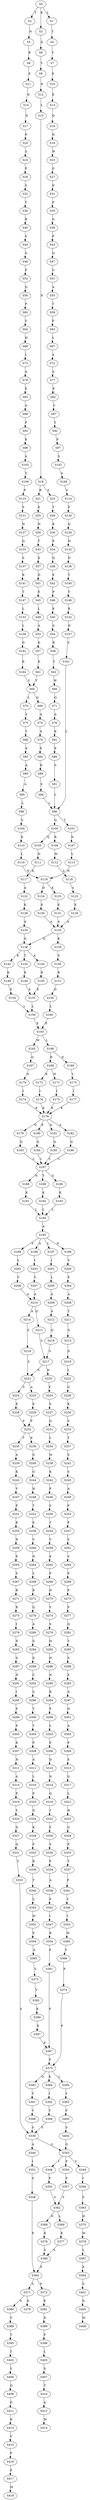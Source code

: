 strict digraph  {
	S0 -> S1 [ label = L ];
	S0 -> S2 [ label = T ];
	S0 -> S3 [ label = K ];
	S1 -> S4 [ label = T ];
	S2 -> S5 [ label = N ];
	S3 -> S6 [ label = Q ];
	S4 -> S7 [ label = Y ];
	S5 -> S8 [ label = R ];
	S6 -> S9 [ label = V ];
	S7 -> S10 [ label = E ];
	S8 -> S11 [ label = E ];
	S9 -> S12 [ label = N ];
	S10 -> S13 [ label = E ];
	S11 -> S14 [ label = R ];
	S12 -> S15 [ label = L ];
	S13 -> S16 [ label = Q ];
	S14 -> S17 [ label = N ];
	S15 -> S18 [ label = N ];
	S16 -> S19 [ label = N ];
	S17 -> S20 [ label = P ];
	S18 -> S21 [ label = R ];
	S18 -> S22 [ label = S ];
	S19 -> S23 [ label = W ];
	S20 -> S24 [ label = S ];
	S21 -> S25 [ label = E ];
	S22 -> S26 [ label = T ];
	S23 -> S27 [ label = G ];
	S24 -> S28 [ label = P ];
	S25 -> S29 [ label = N ];
	S26 -> S30 [ label = K ];
	S27 -> S31 [ label = D ];
	S28 -> S32 [ label = S ];
	S29 -> S33 [ label = T ];
	S30 -> S34 [ label = P ];
	S31 -> S35 [ label = P ];
	S32 -> S36 [ label = Y ];
	S33 -> S37 [ label = E ];
	S34 -> S38 [ label = Q ];
	S35 -> S39 [ label = G ];
	S36 -> S40 [ label = R ];
	S37 -> S41 [ label = D ];
	S38 -> S42 [ label = E ];
	S39 -> S43 [ label = P ];
	S40 -> S44 [ label = S ];
	S41 -> S45 [ label = E ];
	S42 -> S46 [ label = P ];
	S43 -> S47 [ label = Q ];
	S44 -> S48 [ label = G ];
	S45 -> S49 [ label = L ];
	S46 -> S50 [ label = E ];
	S47 -> S51 [ label = G ];
	S48 -> S52 [ label = P ];
	S49 -> S53 [ label = A ];
	S50 -> S54 [ label = G ];
	S51 -> S55 [ label = A ];
	S52 -> S56 [ label = Q ];
	S53 -> S57 [ label = K ];
	S54 -> S58 [ label = R ];
	S55 -> S59 [ label = T ];
	S56 -> S60 [ label = P ];
	S57 -> S61 [ label = K ];
	S58 -> S62 [ label = Y ];
	S59 -> S63 [ label = P ];
	S60 -> S64 [ label = S ];
	S61 -> S65 [ label = Y ];
	S62 -> S66 [ label = W ];
	S63 -> S67 [ label = L ];
	S64 -> S68 [ label = H ];
	S65 -> S69 [ label = Q ];
	S65 -> S70 [ label = L ];
	S66 -> S71 [ label = Q ];
	S67 -> S72 [ label = A ];
	S68 -> S73 [ label = L ];
	S69 -> S74 [ label = A ];
	S70 -> S75 [ label = S ];
	S71 -> S76 [ label = A ];
	S72 -> S77 [ label = A ];
	S73 -> S78 [ label = A ];
	S74 -> S79 [ label = A ];
	S75 -> S80 [ label = T ];
	S76 -> S81 [ label = K ];
	S77 -> S82 [ label = E ];
	S78 -> S83 [ label = E ];
	S79 -> S84 [ label = E ];
	S80 -> S85 [ label = E ];
	S81 -> S86 [ label = E ];
	S82 -> S87 [ label = V ];
	S83 -> S88 [ label = A ];
	S84 -> S89 [ label = R ];
	S85 -> S90 [ label = A ];
	S86 -> S91 [ label = S ];
	S87 -> S92 [ label = Y ];
	S88 -> S93 [ label = P ];
	S89 -> S94 [ label = S ];
	S90 -> S95 [ label = A ];
	S91 -> S96 [ label = L ];
	S92 -> S97 [ label = P ];
	S93 -> S98 [ label = K ];
	S94 -> S96 [ label = L ];
	S95 -> S99 [ label = L ];
	S96 -> S100 [ label = Q ];
	S96 -> S101 [ label = T ];
	S97 -> S102 [ label = S ];
	S98 -> S103 [ label = A ];
	S99 -> S104 [ label = S ];
	S100 -> S105 [ label = Q ];
	S100 -> S106 [ label = R ];
	S101 -> S107 [ label = N ];
	S102 -> S108 [ label = S ];
	S103 -> S109 [ label = T ];
	S104 -> S110 [ label = K ];
	S105 -> S111 [ label = N ];
	S106 -> S112 [ label = M ];
	S107 -> S113 [ label = L ];
	S108 -> S114 [ label = V ];
	S109 -> S115 [ label = P ];
	S110 -> S116 [ label = L ];
	S111 -> S117 [ label = K ];
	S112 -> S118 [ label = S ];
	S113 -> S119 [ label = N ];
	S114 -> S120 [ label = P ];
	S115 -> S121 [ label = S ];
	S116 -> S119 [ label = N ];
	S117 -> S122 [ label = A ];
	S118 -> S123 [ label = S ];
	S119 -> S124 [ label = D ];
	S119 -> S125 [ label = K ];
	S120 -> S126 [ label = Q ];
	S121 -> S127 [ label = N ];
	S122 -> S128 [ label = K ];
	S123 -> S129 [ label = E ];
	S124 -> S130 [ label = E ];
	S125 -> S131 [ label = E ];
	S126 -> S132 [ label = H ];
	S127 -> S133 [ label = Q ];
	S128 -> S134 [ label = A ];
	S129 -> S135 [ label = A ];
	S130 -> S135 [ label = A ];
	S131 -> S135 [ label = A ];
	S132 -> S136 [ label = N ];
	S133 -> S137 [ label = S ];
	S134 -> S138 [ label = Q ];
	S135 -> S138 [ label = Q ];
	S135 -> S139 [ label = K ];
	S136 -> S140 [ label = T ];
	S137 -> S141 [ label = K ];
	S138 -> S142 [ label = K ];
	S138 -> S143 [ label = T ];
	S138 -> S144 [ label = A ];
	S139 -> S145 [ label = S ];
	S140 -> S146 [ label = V ];
	S141 -> S147 [ label = T ];
	S142 -> S148 [ label = K ];
	S143 -> S149 [ label = R ];
	S144 -> S150 [ label = R ];
	S145 -> S151 [ label = R ];
	S146 -> S152 [ label = R ];
	S147 -> S153 [ label = L ];
	S148 -> S154 [ label = E ];
	S149 -> S155 [ label = E ];
	S150 -> S155 [ label = E ];
	S151 -> S156 [ label = D ];
	S152 -> S157 [ label = H ];
	S153 -> S158 [ label = L ];
	S154 -> S159 [ label = L ];
	S155 -> S159 [ label = L ];
	S156 -> S160 [ label = L ];
	S157 -> S161 [ label = S ];
	S158 -> S162 [ label = D ];
	S159 -> S163 [ label = E ];
	S160 -> S163 [ label = E ];
	S161 -> S96 [ label = L ];
	S162 -> S164 [ label = K ];
	S163 -> S165 [ label = M ];
	S163 -> S166 [ label = L ];
	S164 -> S65 [ label = Y ];
	S165 -> S167 [ label = Q ];
	S166 -> S168 [ label = R ];
	S166 -> S169 [ label = N ];
	S167 -> S170 [ label = D ];
	S168 -> S171 [ label = H ];
	S168 -> S172 [ label = K ];
	S169 -> S173 [ label = Y ];
	S170 -> S174 [ label = I ];
	S171 -> S175 [ label = I ];
	S172 -> S176 [ label = I ];
	S173 -> S177 [ label = I ];
	S174 -> S178 [ label = K ];
	S175 -> S178 [ label = K ];
	S176 -> S178 [ label = K ];
	S177 -> S178 [ label = K ];
	S178 -> S179 [ label = Q ];
	S178 -> S180 [ label = E ];
	S178 -> S181 [ label = D ];
	S178 -> S182 [ label = A ];
	S179 -> S183 [ label = Q ];
	S180 -> S184 [ label = Q ];
	S181 -> S185 [ label = Q ];
	S182 -> S186 [ label = Q ];
	S183 -> S187 [ label = L ];
	S184 -> S187 [ label = L ];
	S185 -> S187 [ label = L ];
	S186 -> S187 [ label = L ];
	S187 -> S188 [ label = N ];
	S187 -> S189 [ label = T ];
	S187 -> S190 [ label = G ];
	S188 -> S191 [ label = K ];
	S189 -> S192 [ label = K ];
	S190 -> S193 [ label = K ];
	S191 -> S194 [ label = L ];
	S192 -> S194 [ label = L ];
	S193 -> S194 [ label = L ];
	S194 -> S195 [ label = A ];
	S195 -> S196 [ label = N ];
	S195 -> S197 [ label = L ];
	S195 -> S198 [ label = S ];
	S195 -> S199 [ label = A ];
	S196 -> S200 [ label = V ];
	S197 -> S201 [ label = I ];
	S198 -> S202 [ label = L ];
	S199 -> S203 [ label = I ];
	S200 -> S204 [ label = F ];
	S201 -> S205 [ label = L ];
	S202 -> S206 [ label = V ];
	S203 -> S207 [ label = V ];
	S204 -> S208 [ label = A ];
	S205 -> S209 [ label = A ];
	S206 -> S210 [ label = A ];
	S207 -> S210 [ label = A ];
	S208 -> S211 [ label = T ];
	S209 -> S212 [ label = A ];
	S210 -> S213 [ label = Q ];
	S210 -> S214 [ label = A ];
	S211 -> S215 [ label = G ];
	S212 -> S216 [ label = Q ];
	S213 -> S217 [ label = S ];
	S214 -> S218 [ label = S ];
	S215 -> S219 [ label = D ];
	S216 -> S217 [ label = S ];
	S217 -> S220 [ label = N ];
	S217 -> S221 [ label = S ];
	S218 -> S221 [ label = S ];
	S219 -> S222 [ label = I ];
	S220 -> S223 [ label = P ];
	S221 -> S224 [ label = S ];
	S221 -> S225 [ label = A ];
	S222 -> S226 [ label = G ];
	S223 -> S227 [ label = S ];
	S224 -> S228 [ label = E ];
	S225 -> S229 [ label = E ];
	S226 -> S230 [ label = K ];
	S227 -> S231 [ label = Q ];
	S228 -> S232 [ label = P ];
	S229 -> S232 [ label = P ];
	S230 -> S233 [ label = S ];
	S231 -> S234 [ label = L ];
	S232 -> S235 [ label = Y ];
	S232 -> S236 [ label = K ];
	S233 -> S237 [ label = T ];
	S234 -> S238 [ label = M ];
	S235 -> S239 [ label = A ];
	S236 -> S240 [ label = G ];
	S237 -> S241 [ label = S ];
	S238 -> S242 [ label = K ];
	S239 -> S243 [ label = K ];
	S240 -> S244 [ label = G ];
	S241 -> S245 [ label = S ];
	S242 -> S246 [ label = P ];
	S243 -> S247 [ label = V ];
	S244 -> S248 [ label = H ];
	S245 -> S249 [ label = A ];
	S246 -> S250 [ label = S ];
	S247 -> S251 [ label = P ];
	S248 -> S252 [ label = T ];
	S249 -> S253 [ label = P ];
	S250 -> S254 [ label = T ];
	S251 -> S255 [ label = K ];
	S252 -> S256 [ label = E ];
	S253 -> S257 [ label = P ];
	S254 -> S258 [ label = V ];
	S255 -> S259 [ label = N ];
	S256 -> S260 [ label = V ];
	S257 -> S261 [ label = S ];
	S258 -> S262 [ label = E ];
	S259 -> S263 [ label = P ];
	S260 -> S264 [ label = N ];
	S261 -> S265 [ label = S ];
	S262 -> S266 [ label = F ];
	S263 -> S267 [ label = S ];
	S264 -> S268 [ label = L ];
	S265 -> S269 [ label = P ];
	S266 -> S270 [ label = N ];
	S267 -> S271 [ label = R ];
	S268 -> S272 [ label = R ];
	S269 -> S273 [ label = P ];
	S270 -> S274 [ label = V ];
	S271 -> S275 [ label = R ];
	S272 -> S276 [ label = Q ];
	S273 -> S277 [ label = P ];
	S274 -> S278 [ label = S ];
	S275 -> S279 [ label = I ];
	S276 -> S280 [ label = A ];
	S277 -> S281 [ label = Q ];
	S278 -> S282 [ label = H ];
	S279 -> S283 [ label = N ];
	S280 -> S284 [ label = G ];
	S281 -> S285 [ label = T ];
	S282 -> S286 [ label = H ];
	S283 -> S287 [ label = S ];
	S284 -> S288 [ label = D ];
	S285 -> S289 [ label = S ];
	S286 -> S290 [ label = N ];
	S287 -> S291 [ label = N ];
	S288 -> S292 [ label = C ];
	S289 -> S293 [ label = F ];
	S290 -> S294 [ label = R ];
	S291 -> S295 [ label = I ];
	S292 -> S296 [ label = S ];
	S293 -> S297 [ label = A ];
	S294 -> S298 [ label = P ];
	S295 -> S299 [ label = F ];
	S296 -> S300 [ label = T ];
	S297 -> S301 [ label = N ];
	S298 -> S302 [ label = L ];
	S299 -> S303 [ label = P ];
	S300 -> S304 [ label = T ];
	S301 -> S305 [ label = A ];
	S302 -> S306 [ label = E ];
	S303 -> S307 [ label = K ];
	S304 -> S308 [ label = P ];
	S305 -> S309 [ label = P ];
	S306 -> S310 [ label = D ];
	S307 -> S311 [ label = N ];
	S308 -> S312 [ label = A ];
	S309 -> S313 [ label = S ];
	S310 -> S314 [ label = N ];
	S311 -> S315 [ label = A ];
	S312 -> S316 [ label = L ];
	S313 -> S317 [ label = G ];
	S314 -> S318 [ label = Q ];
	S315 -> S319 [ label = P ];
	S316 -> S320 [ label = P ];
	S317 -> S321 [ label = L ];
	S318 -> S322 [ label = T ];
	S319 -> S323 [ label = Y ];
	S320 -> S324 [ label = Q ];
	S321 -> S325 [ label = H ];
	S322 -> S326 [ label = F ];
	S323 -> S327 [ label = D ];
	S324 -> S328 [ label = K ];
	S325 -> S329 [ label = G ];
	S326 -> S330 [ label = S ];
	S327 -> S331 [ label = Q ];
	S328 -> S332 [ label = F ];
	S329 -> S333 [ label = P ];
	S330 -> S334 [ label = P ];
	S331 -> S335 [ label = Y ];
	S332 -> S336 [ label = R ];
	S333 -> S337 [ label = T ];
	S334 -> S338 [ label = A ];
	S335 -> S339 [ label = S ];
	S336 -> S340 [ label = T ];
	S337 -> S341 [ label = P ];
	S338 -> S342 [ label = F ];
	S339 -> S343 [ label = G ];
	S339 -> S344 [ label = A ];
	S340 -> S345 [ label = L ];
	S341 -> S346 [ label = T ];
	S342 -> S347 [ label = I ];
	S343 -> S348 [ label = I ];
	S343 -> S349 [ label = V ];
	S343 -> S350 [ label = F ];
	S344 -> S351 [ label = I ];
	S345 -> S352 [ label = W ];
	S346 -> S353 [ label = I ];
	S347 -> S354 [ label = R ];
	S348 -> S355 [ label = F ];
	S349 -> S356 [ label = I ];
	S350 -> S357 [ label = F ];
	S351 -> S358 [ label = S ];
	S352 -> S359 [ label = P ];
	S353 -> S360 [ label = M ];
	S354 -> S361 [ label = E ];
	S355 -> S362 [ label = S ];
	S356 -> S363 [ label = S ];
	S357 -> S362 [ label = S ];
	S358 -> S364 [ label = P ];
	S359 -> S365 [ label = A ];
	S360 -> S366 [ label = V ];
	S361 -> S367 [ label = P ];
	S362 -> S368 [ label = D ];
	S362 -> S369 [ label = L ];
	S363 -> S370 [ label = H ];
	S364 -> S371 [ label = S ];
	S364 -> S372 [ label = P ];
	S365 -> S373 [ label = S ];
	S366 -> S374 [ label = P ];
	S367 -> S375 [ label = P ];
	S368 -> S376 [ label = K ];
	S369 -> S377 [ label = K ];
	S370 -> S378 [ label = M ];
	S371 -> S379 [ label = D ];
	S371 -> S380 [ label = G ];
	S372 -> S381 [ label = E ];
	S373 -> S382 [ label = V ];
	S374 -> S375 [ label = P ];
	S375 -> S383 [ label = Q ];
	S375 -> S384 [ label = K ];
	S375 -> S385 [ label = L ];
	S376 -> S386 [ label = S ];
	S377 -> S386 [ label = S ];
	S378 -> S387 [ label = L ];
	S380 -> S388 [ label = V ];
	S381 -> S389 [ label = D ];
	S382 -> S390 [ label = K ];
	S383 -> S391 [ label = Y ];
	S384 -> S392 [ label = I ];
	S385 -> S393 [ label = Y ];
	S386 -> S364 [ label = P ];
	S387 -> S394 [ label = E ];
	S388 -> S395 [ label = T ];
	S389 -> S396 [ label = F ];
	S390 -> S397 [ label = E ];
	S391 -> S398 [ label = Y ];
	S392 -> S399 [ label = Y ];
	S393 -> S400 [ label = F ];
	S394 -> S401 [ label = S ];
	S395 -> S402 [ label = T ];
	S396 -> S403 [ label = L ];
	S397 -> S367 [ label = P ];
	S398 -> S339 [ label = S ];
	S399 -> S339 [ label = S ];
	S400 -> S404 [ label = S ];
	S401 -> S405 [ label = D ];
	S402 -> S406 [ label = S ];
	S403 -> S407 [ label = S ];
	S404 -> S343 [ label = G ];
	S405 -> S408 [ label = M ];
	S406 -> S409 [ label = Q ];
	S407 -> S410 [ label = T ];
	S409 -> S411 [ label = D ];
	S410 -> S412 [ label = A ];
	S411 -> S413 [ label = R ];
	S412 -> S414 [ label = M ];
	S413 -> S415 [ label = V ];
	S415 -> S416 [ label = P ];
	S416 -> S417 [ label = E ];
	S417 -> S418 [ label = M ];
}
